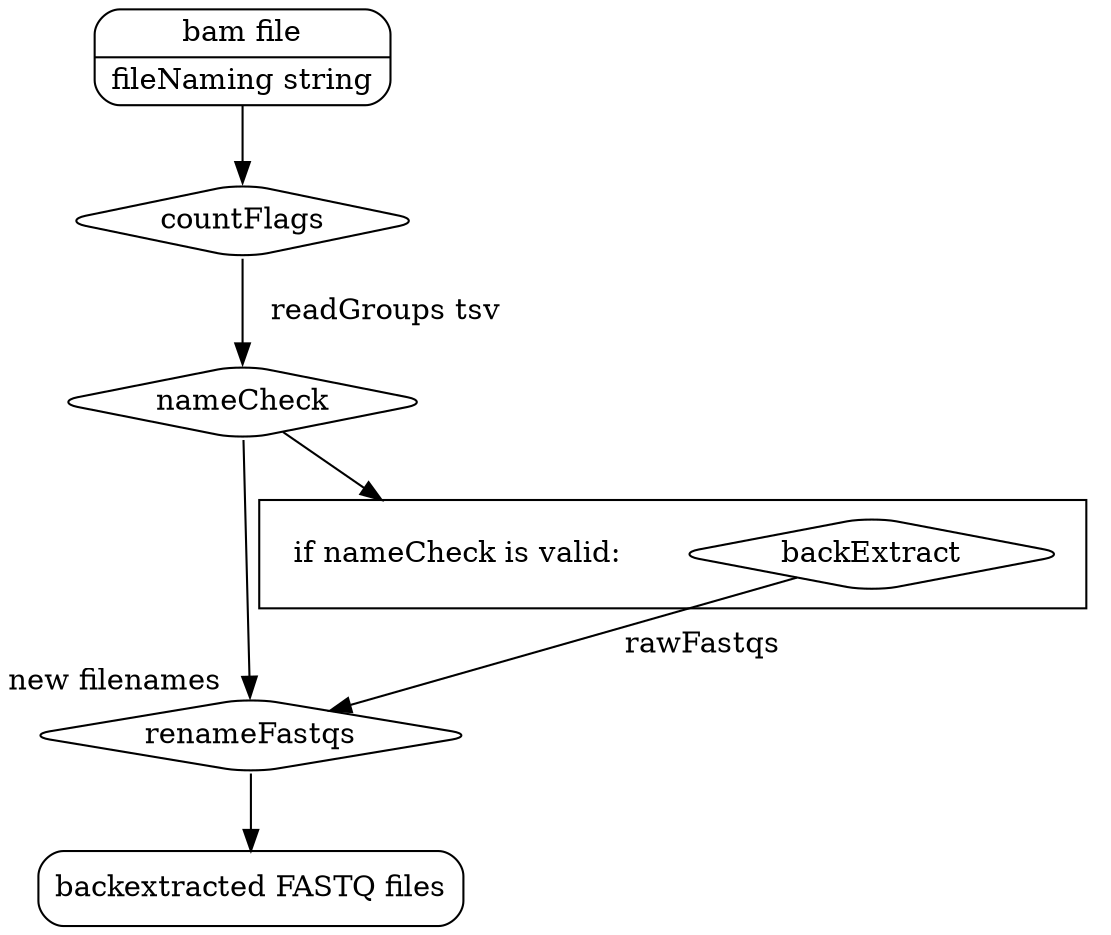 digraph bamToFastq {
  compound=true;
  rankdir="TB";
  node [shape=diamond style=rounded]
  "Inputs" -> "countFlags"
  "countFlags" -> "nameCheck" [label= "   readGroups tsv"]
  "backExtract" -> "renameFastqs" [label= "   rawFastqs"]
  "nameCheck" -> "renameFastqs" [headlabel= "new filenames   "]
  "nameCheck" -> "if nameCheck is valid:" [lhead=cluster_0]
  "renameFastqs" -> "Outputs"
  "countFlags" 
  "nameCheck"
  "renameFastqs" 
  "Inputs" [label="{bam file | fileNaming string}"shape=Mrecord]
  "Outputs" [label="{backextracted FASTQ files}"shape=Mrecord]
  
subgraph cluster_0 {
  "backExtract"
  "if nameCheck is valid:" [shape=plaintext]
}
      
}

